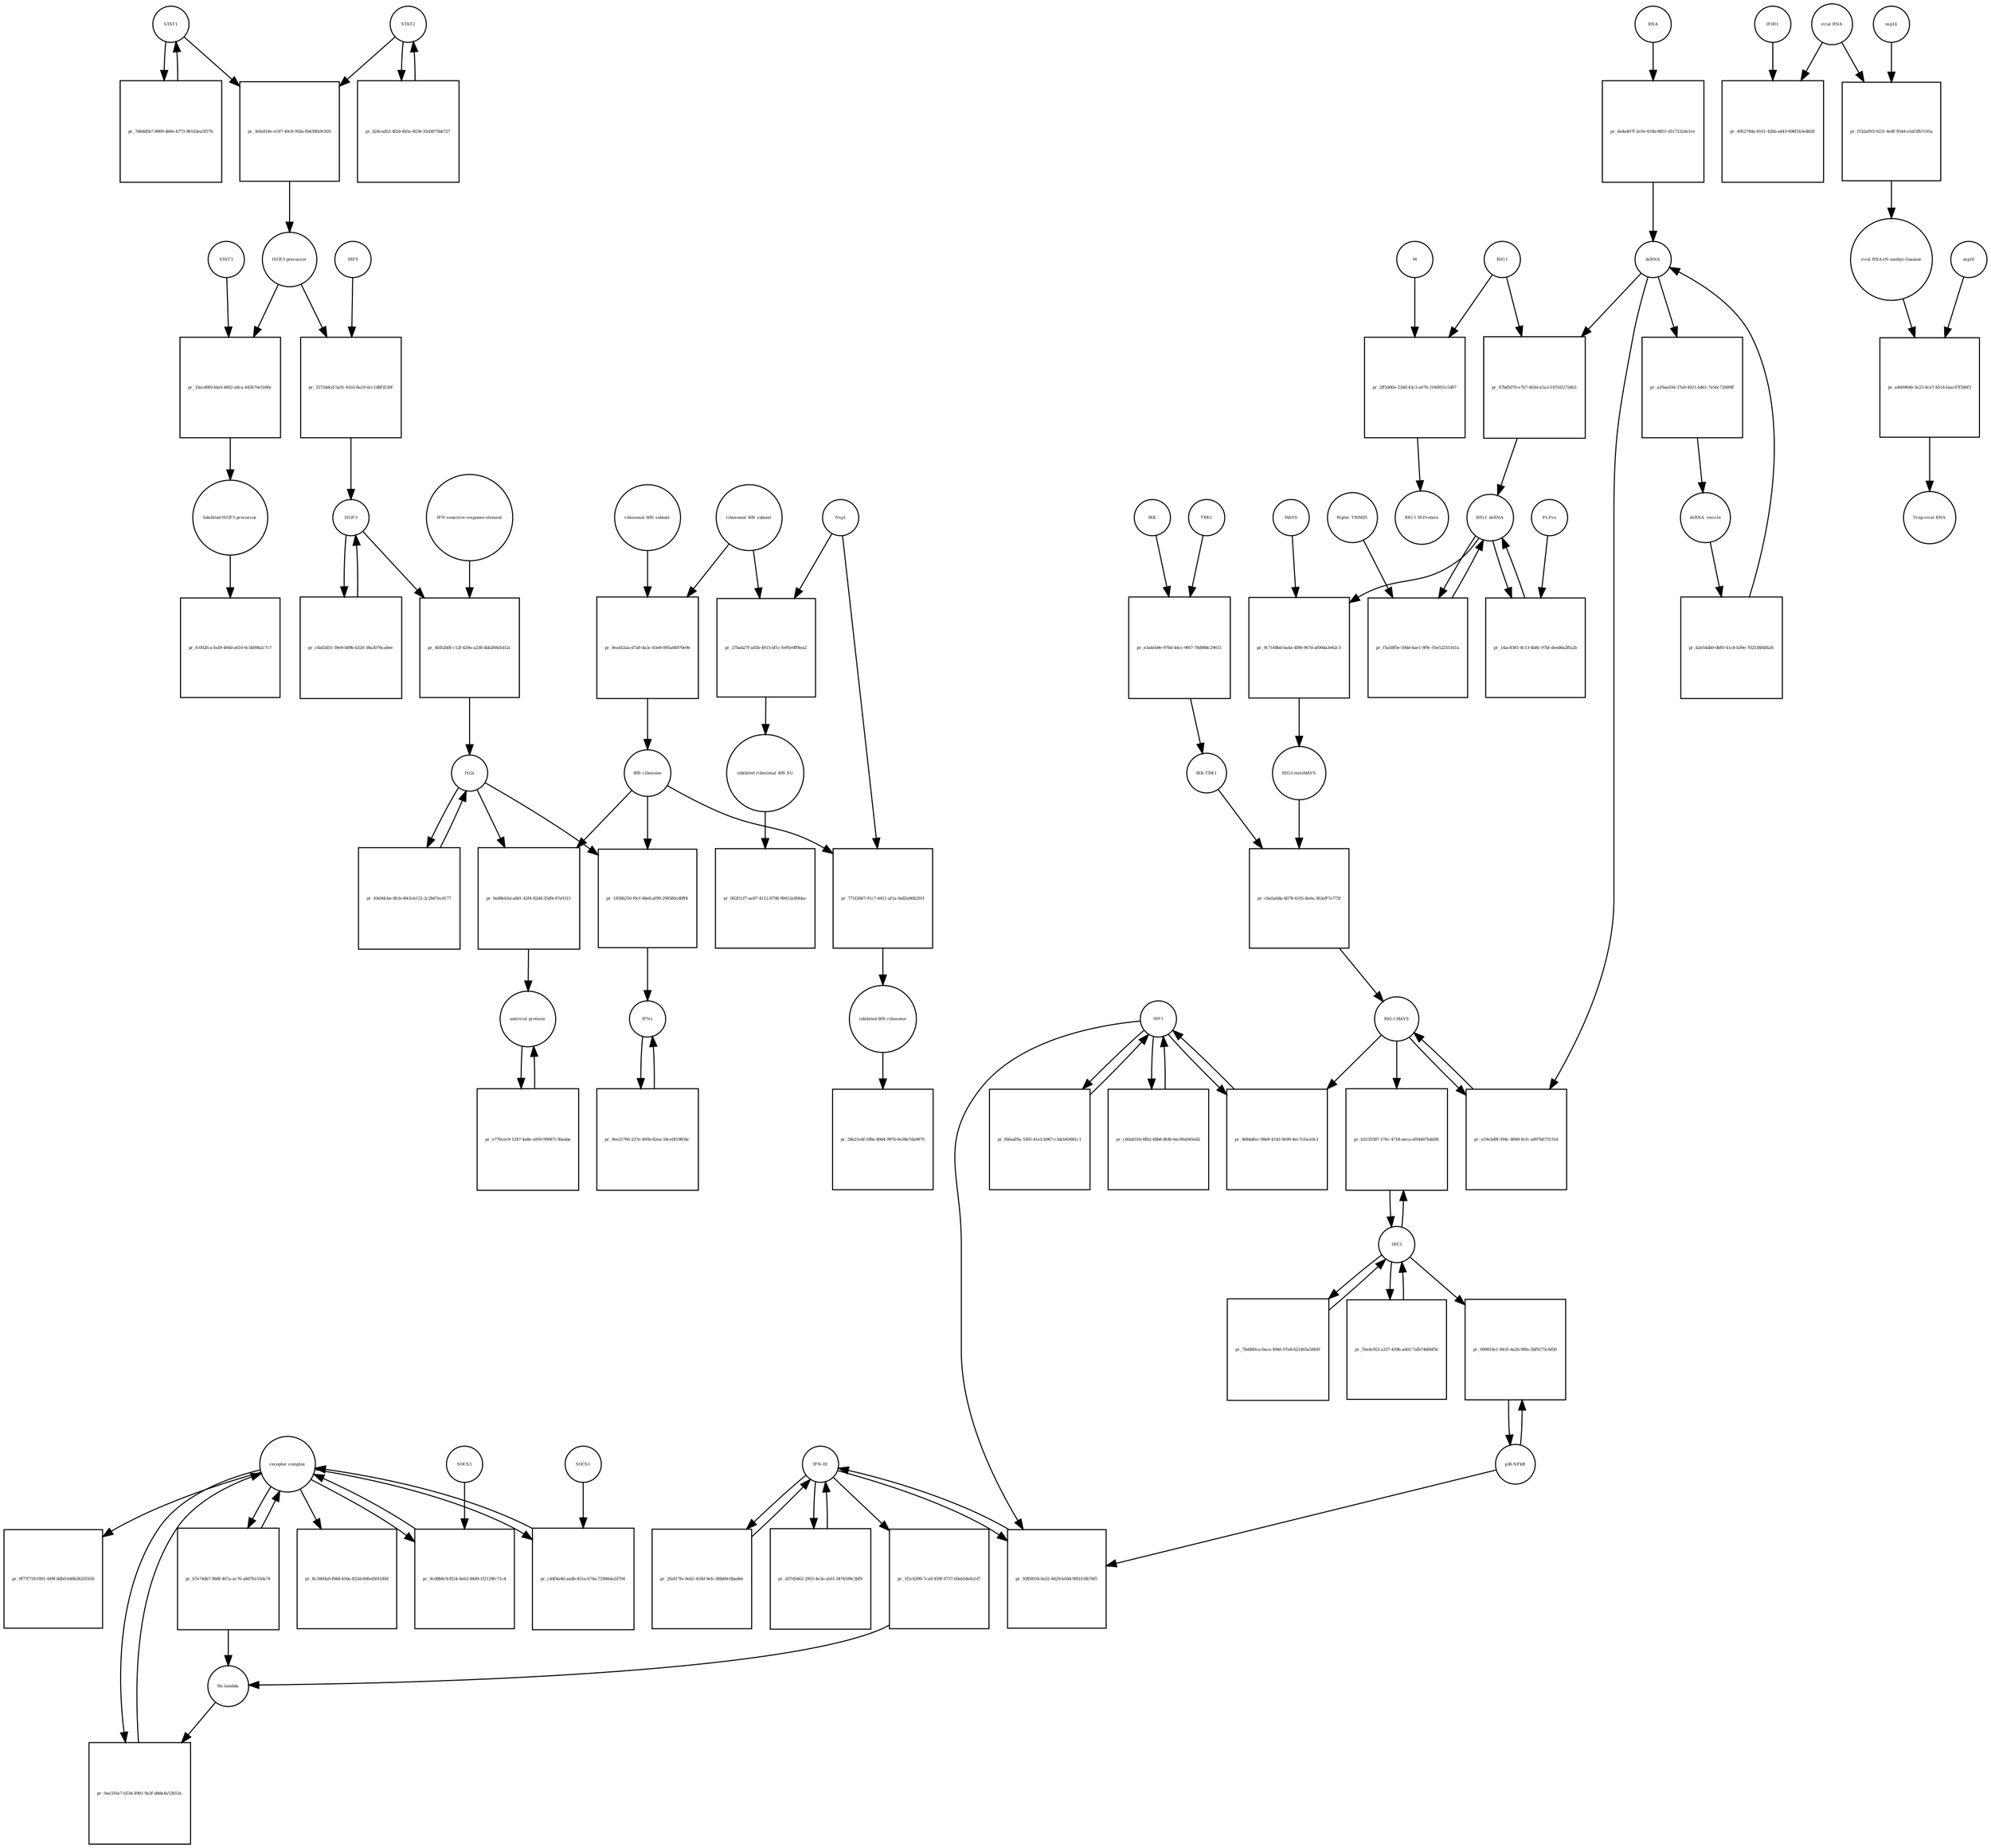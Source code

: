 strict digraph  {
STAT1 [annotation="", bipartite=0, cls=macromolecule, fontsize=4, label=STAT1, shape=circle];
"pr_3efa816e-e197-40c8-95da-fb439fa9c920" [annotation="", bipartite=1, cls=process, fontsize=4, label="pr_3efa816e-e197-40c8-95da-fb439fa9c920", shape=square];
STAT2 [annotation="", bipartite=0, cls=macromolecule, fontsize=4, label=STAT2, shape=circle];
"ISGF3 precursor" [annotation="", bipartite=0, cls=complex, fontsize=4, label="ISGF3 precursor", shape=circle];
"pr_7d6dd5b7-8869-4b0e-b773-861d3ea5f57b" [annotation="", bipartite=1, cls=process, fontsize=4, label="pr_7d6dd5b7-8869-4b0e-b773-861d3ea5f57b", shape=square];
"pr_d24cad52-4f2d-4b5a-8236-35d3875bb727" [annotation="", bipartite=1, cls=process, fontsize=4, label="pr_d24cad52-4f2d-4b5a-8236-35d3875bb727", shape=square];
"receptor complex" [annotation="", bipartite=0, cls=complex, fontsize=4, label="receptor complex", shape=circle];
"pr_0ae316a7-653d-49b1-9a3f-ddda4a53b52a" [annotation="", bipartite=1, cls=process, fontsize=4, label="pr_0ae316a7-653d-49b1-9a3f-ddda4a53b52a", shape=square];
"Ifn lambda" [annotation="", bipartite=0, cls=complex, fontsize=4, label="Ifn lambda", shape=circle];
"IFN-sensitive-response-element" [annotation="", bipartite=0, cls="nucleic acid feature", fontsize=4, label="IFN-sensitive-response-element", shape=circle];
"pr_4fd52b0f-c12f-429a-a238-4bb268d1d12c" [annotation="", bipartite=1, cls=process, fontsize=4, label="pr_4fd52b0f-c12f-429a-a238-4bb268d1d12c", shape=square];
ISGs [annotation="", bipartite=0, cls="nucleic acid feature", fontsize=4, label=ISGs, shape=circle];
ISGF3 [annotation="", bipartite=0, cls=complex, fontsize=4, label=ISGF3, shape=circle];
"pr_1858b250-f0cf-48e8-af99-298580cd0ff4" [annotation="", bipartite=1, cls=process, fontsize=4, label="pr_1858b250-f0cf-48e8-af99-298580cd0ff4", shape=square];
IFNs [annotation="", bipartite=0, cls=complex, fontsize=4, label=IFNs, shape=circle];
"80S ribosome" [annotation="", bipartite=0, cls=complex, fontsize=4, label="80S ribosome", shape=circle];
"pr_0e88eb5d-a8d1-42f4-82dd-35d9c47a9315" [annotation="", bipartite=1, cls=process, fontsize=4, label="pr_0e88eb5d-a8d1-42f4-82dd-35d9c47a9315", shape=square];
"antiviral proteins" [annotation="", bipartite=0, cls=complex, fontsize=4, label="antiviral proteins", shape=circle];
"pr_c8af2d51-39e8-489b-b320-38a3076ca6ee" [annotation="", bipartite=1, cls=process, fontsize=4, label="pr_c8af2d51-39e8-489b-b320-38a3076ca6ee", shape=square];
"pr_43e9dcbe-8fcb-49cb-b152-2c2b67ecd177" [annotation="", bipartite=1, cls=process, fontsize=4, label="pr_43e9dcbe-8fcb-49cb-b152-2c2b67ecd177", shape=square];
"pr_e770cec9-1247-4a8e-a959-99087c30aaba" [annotation="", bipartite=1, cls=process, fontsize=4, label="pr_e770cec9-1247-4a8e-a959-99087c30aaba", shape=square];
"viral RNA" [annotation="", bipartite=0, cls="nucleic acid feature", fontsize=4, label="viral RNA", shape=circle];
"pr_495278da-8101-42bb-a443-696f1b3e4628" [annotation="", bipartite=1, cls=process, fontsize=4, label="pr_495278da-8101-42bb-a443-696f1b3e4628", shape=square];
IFIH1 [annotation="", bipartite=0, cls=macromolecule, fontsize=4, label=IFIH1, shape=circle];
"pr_f332a093-0231-4e8f-9544-e5af3fb7c05a" [annotation="", bipartite=1, cls=process, fontsize=4, label="pr_f332a093-0231-4e8f-9544-e5af3fb7c05a", shape=square];
"viral RNA+N-methyl-Guanine" [annotation="", bipartite=0, cls="nucleic acid feature", fontsize=4, label="viral RNA+N-methyl-Guanine", shape=circle];
nsp14 [annotation=urn_miriam_ncbiprotein_YP_009725309, bipartite=0, cls=macromolecule, fontsize=4, label=nsp14, shape=circle];
"pr_e4609646-5e23-4ce7-b514-faac47f566f3" [annotation="", bipartite=1, cls=process, fontsize=4, label="pr_e4609646-5e23-4ce7-b514-faac47f566f3", shape=square];
"5'cap-viral-RNA" [annotation="", bipartite=0, cls="nucleic acid feature", fontsize=4, label="5'cap-viral-RNA", shape=circle];
nsp16 [annotation=urn_miriam_ncbiprotein_YP_009725311, bipartite=0, cls=macromolecule, fontsize=4, label=nsp16, shape=circle];
IKK [annotation="urn_miriam_uniprot_O14920|urn_miriam_uniprot_O15111", bipartite=0, cls=macromolecule, fontsize=4, label=IKK, shape=circle];
"pr_e3a4eb9e-978d-44cc-9f67-78d988c29615" [annotation="", bipartite=1, cls=process, fontsize=4, label="pr_e3a4eb9e-978d-44cc-9f67-78d988c29615", shape=square];
TBK1 [annotation=urn_miriam_uniprot_Q9UHD2, bipartite=0, cls=macromolecule, fontsize=4, label=TBK1, shape=circle];
"IKK-TBK1" [annotation="", bipartite=0, cls=complex, fontsize=4, label="IKK-TBK1", shape=circle];
IRF1 [annotation="", bipartite=0, cls=macromolecule, fontsize=4, label=IRF1, shape=circle];
"pr_4684dfec-08e8-4142-9e99-4ec7cface9c1" [annotation="", bipartite=1, cls=process, fontsize=4, label="pr_4684dfec-08e8-4142-9e99-4ec7cface9c1", shape=square];
"RIG-I-MAVS" [annotation="", bipartite=0, cls=complex, fontsize=4, label="RIG-I-MAVS", shape=circle];
"IFN-III" [annotation="", bipartite=0, cls=macromolecule, fontsize=4, label="IFN-III", shape=circle];
"pr_2fa817fe-9eb1-418d-9efc-88b00c0bad6e" [annotation="", bipartite=1, cls=process, fontsize=4, label="pr_2fa817fe-9eb1-418d-9efc-88b00c0bad6e", shape=square];
"pr_d37d5462-2955-4e3e-ab1f-3474599c3bf9" [annotation="", bipartite=1, cls=process, fontsize=4, label="pr_d37d5462-2955-4e3e-ab1f-3474599c3bf9", shape=square];
"pr_93ffd934-0a32-4629-b50d-9f81fc8b76f5" [annotation="", bipartite=1, cls=process, fontsize=4, label="pr_93ffd934-0a32-4629-b50d-9f81fc8b76f5", shape=square];
"p38-NFkB" [annotation="", bipartite=0, cls=complex, fontsize=4, label="p38-NFkB", shape=circle];
"pr_1f2cb399-7ca9-459f-9737-69ab54efa1d7" [annotation="", bipartite=1, cls=process, fontsize=4, label="pr_1f2cb399-7ca9-459f-9737-69ab54efa1d7", shape=square];
"RIG-I" [annotation=urn_miriam_uniprot_O95786, bipartite=0, cls=macromolecule, fontsize=4, label="RIG-I", shape=circle];
"pr_47bd5070-e7b7-463d-a5a3-01f502272463" [annotation="", bipartite=1, cls=process, fontsize=4, label="pr_47bd5070-e7b7-463d-a5a3-01f502272463", shape=square];
"RIG-I_dsRNA" [annotation="", bipartite=0, cls=complex, fontsize=4, label="RIG-I_dsRNA", shape=circle];
dsRNA [annotation="", bipartite=0, cls="nucleic acid feature", fontsize=4, label=dsRNA, shape=circle];
"RIG-I-mitoMAVS" [annotation="", bipartite=0, cls=complex, fontsize=4, label="RIG-I-mitoMAVS", shape=circle];
"pr_cba5a6da-6078-4105-8e0a-363eff7e775f" [annotation="", bipartite=1, cls=process, fontsize=4, label="pr_cba5a6da-6078-4105-8e0a-363eff7e775f", shape=square];
"pr_a29ae034-37a9-4921-b461-7e56c72b99ff" [annotation="", bipartite=1, cls=process, fontsize=4, label="pr_a29ae034-37a9-4921-b461-7e56c72b99ff", shape=square];
dsRNA_vesicle [annotation="", bipartite=0, cls="nucleic acid feature", fontsize=4, label=dsRNA_vesicle, shape=circle];
"pr_b2e54db0-0b85-41c8-b39e-702538b4fb26" [annotation="", bipartite=1, cls=process, fontsize=4, label="pr_b2e54db0-0b85-41c8-b39e-702538b4fb26", shape=square];
"pr_f66aaf9a-3305-41e2-b967-c3dcb65681c1" [annotation="", bipartite=1, cls=process, fontsize=4, label="pr_f66aaf9a-3305-41e2-b967-c3dcb65681c1", shape=square];
"pr_c60a831b-8fb2-48b8-8fd6-6ec00a945ed2" [annotation="", bipartite=1, cls=process, fontsize=4, label="pr_c60a831b-8fb2-48b8-8fd6-6ec00a945ed2", shape=square];
RNA [annotation="", bipartite=0, cls="nucleic acid feature", fontsize=4, label=RNA, shape=circle];
"pr_da4a407f-2e5e-410b-8851-d517232de1ce" [annotation="", bipartite=1, cls=process, fontsize=4, label="pr_da4a407f-2e5e-410b-8851-d517232de1ce", shape=square];
"ribosomal 60S subunit" [annotation="", bipartite=0, cls=complex, fontsize=4, label="ribosomal 60S subunit", shape=circle];
"pr_0ea452aa-d7a8-4a3c-83e8-095a04970e9e" [annotation="", bipartite=1, cls=process, fontsize=4, label="pr_0ea452aa-d7a8-4a3c-83e8-095a04970e9e", shape=square];
"ribosomal 40S subunit" [annotation="", bipartite=0, cls=complex, fontsize=4, label="ribosomal 40S subunit", shape=circle];
"pr_27bab27f-a83b-4915-bf1c-fe95e0ff8ea2" [annotation="", bipartite=1, cls=process, fontsize=4, label="pr_27bab27f-a83b-4915-bf1c-fe95e0ff8ea2", shape=square];
Nsp1 [annotation="urn_miriam_ncbiprotein_YP_009725297|urn_miriam_uniprot_P0C6X7", bipartite=0, cls=macromolecule, fontsize=4, label=Nsp1, shape=circle];
"inhibited ribosomal 40S SU" [annotation="urn_miriam_doi_10.1101%2F2020.05.18.102467", bipartite=0, cls=complex, fontsize=4, label="inhibited ribosomal 40S SU", shape=circle];
"pr_771f2667-91c7-4411-af1a-0a82e86b291f" [annotation="", bipartite=1, cls=process, fontsize=4, label="pr_771f2667-91c7-4411-af1a-0a82e86b291f", shape=square];
"inhibited 80S ribosome" [annotation="", bipartite=0, cls=complex, fontsize=4, label="inhibited 80S ribosome", shape=circle];
"pr_33ecd9f0-fda9-4802-a8ca-445b70e1b96c" [annotation="", bipartite=1, cls=process, fontsize=4, label="pr_33ecd9f0-fda9-4802-a8ca-445b70e1b96c", shape=square];
STAT3 [annotation="", bipartite=0, cls=macromolecule, fontsize=4, label=STAT3, shape=circle];
"Inhibited ISGF3 precursor" [annotation="", bipartite=0, cls=complex, fontsize=4, label="Inhibited ISGF3 precursor", shape=circle];
"pr_9ee21766-227e-495b-82ea-54ce0f19834c" [annotation="", bipartite=1, cls=process, fontsize=4, label="pr_9ee21766-227e-495b-82ea-54ce0f19834c", shape=square];
"pr_9cd8b8c9-f024-4eb3-84d9-1f2129fc71c4" [annotation="", bipartite=1, cls=process, fontsize=4, label="pr_9cd8b8c9-f024-4eb3-84d9-1f2129fc71c4", shape=square];
SOCS3 [annotation="", bipartite=0, cls=macromolecule, fontsize=4, label=SOCS3, shape=circle];
"pr_c44f4a4d-aadb-451a-b74a-72946de2d704" [annotation="", bipartite=1, cls=process, fontsize=4, label="pr_c44f4a4d-aadb-451a-b74a-72946de2d704", shape=square];
SOCS1 [annotation="", bipartite=0, cls=macromolecule, fontsize=4, label=SOCS1, shape=circle];
"pr_fc002fca-fa49-466d-a610-6c5b09b2c7c7" [annotation="", bipartite=1, cls=process, fontsize=4, label="pr_fc002fca-fa49-466d-a610-6c5b09b2c7c7", shape=square];
"pr_8c3069a0-f08d-450e-833d-60fed5f41d9d" [annotation="", bipartite=1, cls=process, fontsize=4, label="pr_8c3069a0-f08d-450e-833d-60fed5f41d9d", shape=square];
"pr_9f77f718-f491-449f-8db0-b48b36201b56" [annotation="", bipartite=1, cls=process, fontsize=4, label="pr_9f77f718-f491-449f-8db0-b48b36201b56", shape=square];
"pr_58a21e4f-fd9a-49d4-9976-6e38e7da9870" [annotation="", bipartite=1, cls=process, fontsize=4, label="pr_58a21e4f-fd9a-49d4-9976-6e38e7da9870", shape=square];
"pr_062f1cf7-ee87-4112-8798-99412a90fdac" [annotation="", bipartite=1, cls=process, fontsize=4, label="pr_062f1cf7-ee87-4112-8798-99412a90fdac", shape=square];
"pr_b7e74db7-9b8f-467a-ac76-a8d7b1550a74" [annotation="", bipartite=1, cls=process, fontsize=4, label="pr_b7e74db7-9b8f-467a-ac76-a8d7b1550a74", shape=square];
M [annotation=urn_miriam_uniprot_P0DTC5, bipartite=0, cls=macromolecule, fontsize=4, label=M, shape=circle];
"pr_2ff5d00e-23dd-43c3-a676-3146851c5d07" [annotation="", bipartite=1, cls=process, fontsize=4, label="pr_2ff5d00e-23dd-43c3-a676-3146851c5d07", shape=square];
"RIG-1 M-Protein" [annotation="", bipartite=0, cls=complex, fontsize=4, label="RIG-1 M-Protein", shape=circle];
"pr_9c7168bd-ba4a-4f86-967d-af00da3e62c3" [annotation="", bipartite=1, cls=process, fontsize=4, label="pr_9c7168bd-ba4a-4f86-967d-af00da3e62c3", shape=square];
MAVS [annotation=urn_miriam_uniprot_Q7Z434, bipartite=0, cls=macromolecule, fontsize=4, label=MAVS, shape=circle];
"pr_f5a58f5e-59dd-4ae1-9f9c-93e52255161a" [annotation="", bipartite=1, cls=process, fontsize=4, label="pr_f5a58f5e-59dd-4ae1-9f9c-93e52255161a", shape=square];
Riplet_TRIM25 [annotation="", bipartite=0, cls=complex, fontsize=4, label=Riplet_TRIM25, shape=circle];
"pr_14ac8381-8c13-4b8c-97bf-deed6a2ffa2b" [annotation="", bipartite=1, cls=process, fontsize=4, label="pr_14ac8381-8c13-4b8c-97bf-deed6a2ffa2b", shape=square];
PLPro [annotation="urn_miriam_uniprot_P0C6X7|urn_miriam_uniprot_P0C6U8", bipartite=0, cls=macromolecule, fontsize=4, label=PLPro, shape=circle];
IRF3 [annotation=urn_miriam_uniprot_Q14653, bipartite=0, cls=macromolecule, fontsize=4, label=IRF3, shape=circle];
"pr_b3135587-176c-4718-aeca-ef94407b4d38" [annotation="", bipartite=1, cls=process, fontsize=4, label="pr_b3135587-176c-4718-aeca-ef94407b4d38", shape=square];
"pr_7bdd80ca-0ace-4946-97e8-b21465a58fd9" [annotation="", bipartite=1, cls=process, fontsize=4, label="pr_7bdd80ca-0ace-4946-97e8-b21465a58fd9", shape=square];
"pr_59a4cf63-a337-429b-ad02-7afb74d6bf5b" [annotation="", bipartite=1, cls=process, fontsize=4, label="pr_59a4cf63-a337-429b-ad02-7afb74d6bf5b", shape=square];
"pr_a19e5d9f-394c-4849-8cfc-a897b673131d" [annotation="", bipartite=1, cls=process, fontsize=4, label="pr_a19e5d9f-394c-4849-8cfc-a897b673131d", shape=square];
"pr_099819e1-8416-4a2b-9f8a-5bf9275c8d56" [annotation="", bipartite=1, cls=process, fontsize=4, label="pr_099819e1-8416-4a2b-9f8a-5bf9275c8d56", shape=square];
"pr_3372ddcd-5a91-41b5-8a19-6cc1d8f3530f" [annotation="", bipartite=1, cls=process, fontsize=4, label="pr_3372ddcd-5a91-41b5-8a19-6cc1d8f3530f", shape=square];
IRF9 [annotation="", bipartite=0, cls=macromolecule, fontsize=4, label=IRF9, shape=circle];
STAT1 -> "pr_3efa816e-e197-40c8-95da-fb439fa9c920"  [annotation="", interaction_type=consumption];
STAT1 -> "pr_7d6dd5b7-8869-4b0e-b773-861d3ea5f57b"  [annotation="", interaction_type=consumption];
"pr_3efa816e-e197-40c8-95da-fb439fa9c920" -> "ISGF3 precursor"  [annotation="", interaction_type=production];
STAT2 -> "pr_3efa816e-e197-40c8-95da-fb439fa9c920"  [annotation="", interaction_type=consumption];
STAT2 -> "pr_d24cad52-4f2d-4b5a-8236-35d3875bb727"  [annotation="", interaction_type=consumption];
"ISGF3 precursor" -> "pr_33ecd9f0-fda9-4802-a8ca-445b70e1b96c"  [annotation="", interaction_type=consumption];
"ISGF3 precursor" -> "pr_3372ddcd-5a91-41b5-8a19-6cc1d8f3530f"  [annotation="", interaction_type=consumption];
"pr_7d6dd5b7-8869-4b0e-b773-861d3ea5f57b" -> STAT1  [annotation="", interaction_type=production];
"pr_d24cad52-4f2d-4b5a-8236-35d3875bb727" -> STAT2  [annotation="", interaction_type=production];
"receptor complex" -> "pr_0ae316a7-653d-49b1-9a3f-ddda4a53b52a"  [annotation="", interaction_type=consumption];
"receptor complex" -> "pr_9cd8b8c9-f024-4eb3-84d9-1f2129fc71c4"  [annotation="", interaction_type=consumption];
"receptor complex" -> "pr_c44f4a4d-aadb-451a-b74a-72946de2d704"  [annotation="", interaction_type=consumption];
"receptor complex" -> "pr_8c3069a0-f08d-450e-833d-60fed5f41d9d"  [annotation="", interaction_type=consumption];
"receptor complex" -> "pr_9f77f718-f491-449f-8db0-b48b36201b56"  [annotation="", interaction_type=consumption];
"receptor complex" -> "pr_b7e74db7-9b8f-467a-ac76-a8d7b1550a74"  [annotation="", interaction_type=consumption];
"pr_0ae316a7-653d-49b1-9a3f-ddda4a53b52a" -> "receptor complex"  [annotation="", interaction_type=production];
"Ifn lambda" -> "pr_0ae316a7-653d-49b1-9a3f-ddda4a53b52a"  [annotation="urn_miriam_doi_10.3791%2F53575", interaction_type=stimulation];
"IFN-sensitive-response-element" -> "pr_4fd52b0f-c12f-429a-a238-4bb268d1d12c"  [annotation="", interaction_type=consumption];
"pr_4fd52b0f-c12f-429a-a238-4bb268d1d12c" -> ISGs  [annotation="", interaction_type=production];
ISGs -> "pr_1858b250-f0cf-48e8-af99-298580cd0ff4"  [annotation="", interaction_type=consumption];
ISGs -> "pr_0e88eb5d-a8d1-42f4-82dd-35d9c47a9315"  [annotation="", interaction_type=consumption];
ISGs -> "pr_43e9dcbe-8fcb-49cb-b152-2c2b67ecd177"  [annotation="", interaction_type=consumption];
ISGF3 -> "pr_4fd52b0f-c12f-429a-a238-4bb268d1d12c"  [annotation=urn_miriam_pubmed_30936491, interaction_type="necessary stimulation"];
ISGF3 -> "pr_c8af2d51-39e8-489b-b320-38a3076ca6ee"  [annotation="", interaction_type=consumption];
"pr_1858b250-f0cf-48e8-af99-298580cd0ff4" -> IFNs  [annotation="", interaction_type=production];
IFNs -> "pr_9ee21766-227e-495b-82ea-54ce0f19834c"  [annotation="", interaction_type=consumption];
"80S ribosome" -> "pr_1858b250-f0cf-48e8-af99-298580cd0ff4"  [annotation=urn_miriam_pubmed_30936491, interaction_type=catalysis];
"80S ribosome" -> "pr_0e88eb5d-a8d1-42f4-82dd-35d9c47a9315"  [annotation=urn_miriam_pubmed_30936491, interaction_type=catalysis];
"80S ribosome" -> "pr_771f2667-91c7-4411-af1a-0a82e86b291f"  [annotation="", interaction_type=consumption];
"pr_0e88eb5d-a8d1-42f4-82dd-35d9c47a9315" -> "antiviral proteins"  [annotation="", interaction_type=production];
"antiviral proteins" -> "pr_e770cec9-1247-4a8e-a959-99087c30aaba"  [annotation="", interaction_type=consumption];
"pr_c8af2d51-39e8-489b-b320-38a3076ca6ee" -> ISGF3  [annotation="", interaction_type=production];
"pr_43e9dcbe-8fcb-49cb-b152-2c2b67ecd177" -> ISGs  [annotation="", interaction_type=production];
"pr_e770cec9-1247-4a8e-a959-99087c30aaba" -> "antiviral proteins"  [annotation="", interaction_type=production];
"viral RNA" -> "pr_495278da-8101-42bb-a443-696f1b3e4628"  [annotation="", interaction_type=consumption];
"viral RNA" -> "pr_f332a093-0231-4e8f-9544-e5af3fb7c05a"  [annotation="", interaction_type=consumption];
IFIH1 -> "pr_495278da-8101-42bb-a443-696f1b3e4628"  [annotation="urn_miriam_doi_10.1016%2Fj.chom.2020.05.008", interaction_type=catalysis];
"pr_f332a093-0231-4e8f-9544-e5af3fb7c05a" -> "viral RNA+N-methyl-Guanine"  [annotation="", interaction_type=production];
"viral RNA+N-methyl-Guanine" -> "pr_e4609646-5e23-4ce7-b514-faac47f566f3"  [annotation="", interaction_type=consumption];
nsp14 -> "pr_f332a093-0231-4e8f-9544-e5af3fb7c05a"  [annotation="urn_miriam_doi_10.1016%2Fj.chom.2020.05.008", interaction_type=catalysis];
"pr_e4609646-5e23-4ce7-b514-faac47f566f3" -> "5'cap-viral-RNA"  [annotation="", interaction_type=production];
nsp16 -> "pr_e4609646-5e23-4ce7-b514-faac47f566f3"  [annotation="urn_miriam_doi_10.1016%2Fj.chom.2020.05.008", interaction_type=catalysis];
IKK -> "pr_e3a4eb9e-978d-44cc-9f67-78d988c29615"  [annotation="", interaction_type=consumption];
"pr_e3a4eb9e-978d-44cc-9f67-78d988c29615" -> "IKK-TBK1"  [annotation="", interaction_type=production];
TBK1 -> "pr_e3a4eb9e-978d-44cc-9f67-78d988c29615"  [annotation="", interaction_type=consumption];
"IKK-TBK1" -> "pr_cba5a6da-6078-4105-8e0a-363eff7e775f"  [annotation="", interaction_type=consumption];
IRF1 -> "pr_4684dfec-08e8-4142-9e99-4ec7cface9c1"  [annotation="", interaction_type=consumption];
IRF1 -> "pr_93ffd934-0a32-4629-b50d-9f81fc8b76f5"  [annotation="", interaction_type=stimulation];
IRF1 -> "pr_f66aaf9a-3305-41e2-b967-c3dcb65681c1"  [annotation="", interaction_type=consumption];
IRF1 -> "pr_c60a831b-8fb2-48b8-8fd6-6ec00a945ed2"  [annotation="", interaction_type=consumption];
"pr_4684dfec-08e8-4142-9e99-4ec7cface9c1" -> IRF1  [annotation="", interaction_type=production];
"RIG-I-MAVS" -> "pr_4684dfec-08e8-4142-9e99-4ec7cface9c1"  [annotation=urn_miriam_pubmed_25045870, interaction_type=catalysis];
"RIG-I-MAVS" -> "pr_b3135587-176c-4718-aeca-ef94407b4d38"  [annotation=urn_miriam_pubmed_25636800, interaction_type=stimulation];
"RIG-I-MAVS" -> "pr_a19e5d9f-394c-4849-8cfc-a897b673131d"  [annotation="", interaction_type=consumption];
"IFN-III" -> "pr_2fa817fe-9eb1-418d-9efc-88b00c0bad6e"  [annotation="", interaction_type=consumption];
"IFN-III" -> "pr_d37d5462-2955-4e3e-ab1f-3474599c3bf9"  [annotation="", interaction_type=consumption];
"IFN-III" -> "pr_93ffd934-0a32-4629-b50d-9f81fc8b76f5"  [annotation="", interaction_type=consumption];
"IFN-III" -> "pr_1f2cb399-7ca9-459f-9737-69ab54efa1d7"  [annotation="", interaction_type=consumption];
"pr_2fa817fe-9eb1-418d-9efc-88b00c0bad6e" -> "IFN-III"  [annotation="", interaction_type=production];
"pr_d37d5462-2955-4e3e-ab1f-3474599c3bf9" -> "IFN-III"  [annotation="", interaction_type=production];
"pr_93ffd934-0a32-4629-b50d-9f81fc8b76f5" -> "IFN-III"  [annotation="", interaction_type=production];
"p38-NFkB" -> "pr_93ffd934-0a32-4629-b50d-9f81fc8b76f5"  [annotation="", interaction_type=stimulation];
"p38-NFkB" -> "pr_099819e1-8416-4a2b-9f8a-5bf9275c8d56"  [annotation="", interaction_type=consumption];
"pr_1f2cb399-7ca9-459f-9737-69ab54efa1d7" -> "Ifn lambda"  [annotation="", interaction_type=production];
"RIG-I" -> "pr_47bd5070-e7b7-463d-a5a3-01f502272463"  [annotation="", interaction_type=consumption];
"RIG-I" -> "pr_2ff5d00e-23dd-43c3-a676-3146851c5d07"  [annotation="", interaction_type=consumption];
"pr_47bd5070-e7b7-463d-a5a3-01f502272463" -> "RIG-I_dsRNA"  [annotation="", interaction_type=production];
"RIG-I_dsRNA" -> "pr_9c7168bd-ba4a-4f86-967d-af00da3e62c3"  [annotation="", interaction_type=consumption];
"RIG-I_dsRNA" -> "pr_f5a58f5e-59dd-4ae1-9f9c-93e52255161a"  [annotation="", interaction_type=consumption];
"RIG-I_dsRNA" -> "pr_14ac8381-8c13-4b8c-97bf-deed6a2ffa2b"  [annotation="", interaction_type=consumption];
dsRNA -> "pr_47bd5070-e7b7-463d-a5a3-01f502272463"  [annotation=urn_miriam_pubmed_25045870, interaction_type="necessary stimulation"];
dsRNA -> "pr_a29ae034-37a9-4921-b461-7e56c72b99ff"  [annotation="", interaction_type=consumption];
dsRNA -> "pr_a19e5d9f-394c-4849-8cfc-a897b673131d"  [annotation=urn_miriam_pubmed_25636800, interaction_type="necessary stimulation"];
"RIG-I-mitoMAVS" -> "pr_cba5a6da-6078-4105-8e0a-363eff7e775f"  [annotation="", interaction_type=consumption];
"pr_cba5a6da-6078-4105-8e0a-363eff7e775f" -> "RIG-I-MAVS"  [annotation="", interaction_type=production];
"pr_a29ae034-37a9-4921-b461-7e56c72b99ff" -> dsRNA_vesicle  [annotation="", interaction_type=production];
dsRNA_vesicle -> "pr_b2e54db0-0b85-41c8-b39e-702538b4fb26"  [annotation="", interaction_type=consumption];
"pr_b2e54db0-0b85-41c8-b39e-702538b4fb26" -> dsRNA  [annotation="", interaction_type=production];
"pr_f66aaf9a-3305-41e2-b967-c3dcb65681c1" -> IRF1  [annotation="", interaction_type=production];
"pr_c60a831b-8fb2-48b8-8fd6-6ec00a945ed2" -> IRF1  [annotation="", interaction_type=production];
RNA -> "pr_da4a407f-2e5e-410b-8851-d517232de1ce"  [annotation="", interaction_type=consumption];
"pr_da4a407f-2e5e-410b-8851-d517232de1ce" -> dsRNA  [annotation="", interaction_type=production];
"ribosomal 60S subunit" -> "pr_0ea452aa-d7a8-4a3c-83e8-095a04970e9e"  [annotation="", interaction_type=consumption];
"pr_0ea452aa-d7a8-4a3c-83e8-095a04970e9e" -> "80S ribosome"  [annotation="", interaction_type=production];
"ribosomal 40S subunit" -> "pr_0ea452aa-d7a8-4a3c-83e8-095a04970e9e"  [annotation="", interaction_type=consumption];
"ribosomal 40S subunit" -> "pr_27bab27f-a83b-4915-bf1c-fe95e0ff8ea2"  [annotation="", interaction_type=consumption];
"pr_27bab27f-a83b-4915-bf1c-fe95e0ff8ea2" -> "inhibited ribosomal 40S SU"  [annotation="", interaction_type=production];
Nsp1 -> "pr_27bab27f-a83b-4915-bf1c-fe95e0ff8ea2"  [annotation="", interaction_type=consumption];
Nsp1 -> "pr_771f2667-91c7-4411-af1a-0a82e86b291f"  [annotation="", interaction_type=consumption];
"inhibited ribosomal 40S SU" -> "pr_062f1cf7-ee87-4112-8798-99412a90fdac"  [annotation="", interaction_type=consumption];
"pr_771f2667-91c7-4411-af1a-0a82e86b291f" -> "inhibited 80S ribosome"  [annotation="", interaction_type=production];
"inhibited 80S ribosome" -> "pr_58a21e4f-fd9a-49d4-9976-6e38e7da9870"  [annotation="", interaction_type=consumption];
"pr_33ecd9f0-fda9-4802-a8ca-445b70e1b96c" -> "Inhibited ISGF3 precursor"  [annotation="", interaction_type=production];
STAT3 -> "pr_33ecd9f0-fda9-4802-a8ca-445b70e1b96c"  [annotation="", interaction_type=consumption];
"Inhibited ISGF3 precursor" -> "pr_fc002fca-fa49-466d-a610-6c5b09b2c7c7"  [annotation="", interaction_type=consumption];
"pr_9ee21766-227e-495b-82ea-54ce0f19834c" -> IFNs  [annotation="", interaction_type=production];
"pr_9cd8b8c9-f024-4eb3-84d9-1f2129fc71c4" -> "receptor complex"  [annotation="", interaction_type=production];
SOCS3 -> "pr_9cd8b8c9-f024-4eb3-84d9-1f2129fc71c4"  [annotation="", interaction_type=consumption];
"pr_c44f4a4d-aadb-451a-b74a-72946de2d704" -> "receptor complex"  [annotation="", interaction_type=production];
SOCS1 -> "pr_c44f4a4d-aadb-451a-b74a-72946de2d704"  [annotation="", interaction_type=consumption];
"pr_b7e74db7-9b8f-467a-ac76-a8d7b1550a74" -> "Ifn lambda"  [annotation="", interaction_type=production];
"pr_b7e74db7-9b8f-467a-ac76-a8d7b1550a74" -> "receptor complex"  [annotation="", interaction_type=production];
M -> "pr_2ff5d00e-23dd-43c3-a676-3146851c5d07"  [annotation="", interaction_type=consumption];
"pr_2ff5d00e-23dd-43c3-a676-3146851c5d07" -> "RIG-1 M-Protein"  [annotation="", interaction_type=production];
"pr_9c7168bd-ba4a-4f86-967d-af00da3e62c3" -> "RIG-I-mitoMAVS"  [annotation="", interaction_type=production];
MAVS -> "pr_9c7168bd-ba4a-4f86-967d-af00da3e62c3"  [annotation="", interaction_type=consumption];
"pr_f5a58f5e-59dd-4ae1-9f9c-93e52255161a" -> "RIG-I_dsRNA"  [annotation="", interaction_type=production];
Riplet_TRIM25 -> "pr_f5a58f5e-59dd-4ae1-9f9c-93e52255161a"  [annotation=urn_miriam_pubmed_22390971, interaction_type=catalysis];
"pr_14ac8381-8c13-4b8c-97bf-deed6a2ffa2b" -> "RIG-I_dsRNA"  [annotation="", interaction_type=production];
PLPro -> "pr_14ac8381-8c13-4b8c-97bf-deed6a2ffa2b"  [annotation=urn_miriam_pubmed_25554382, interaction_type=catalysis];
IRF3 -> "pr_b3135587-176c-4718-aeca-ef94407b4d38"  [annotation="", interaction_type=consumption];
IRF3 -> "pr_7bdd80ca-0ace-4946-97e8-b21465a58fd9"  [annotation="", interaction_type=consumption];
IRF3 -> "pr_59a4cf63-a337-429b-ad02-7afb74d6bf5b"  [annotation="", interaction_type=consumption];
IRF3 -> "pr_099819e1-8416-4a2b-9f8a-5bf9275c8d56"  [annotation="", interaction_type=consumption];
"pr_b3135587-176c-4718-aeca-ef94407b4d38" -> IRF3  [annotation="", interaction_type=production];
"pr_7bdd80ca-0ace-4946-97e8-b21465a58fd9" -> IRF3  [annotation="", interaction_type=production];
"pr_59a4cf63-a337-429b-ad02-7afb74d6bf5b" -> IRF3  [annotation="", interaction_type=production];
"pr_a19e5d9f-394c-4849-8cfc-a897b673131d" -> "RIG-I-MAVS"  [annotation="", interaction_type=production];
"pr_099819e1-8416-4a2b-9f8a-5bf9275c8d56" -> "p38-NFkB"  [annotation="", interaction_type=production];
"pr_3372ddcd-5a91-41b5-8a19-6cc1d8f3530f" -> ISGF3  [annotation="", interaction_type=production];
IRF9 -> "pr_3372ddcd-5a91-41b5-8a19-6cc1d8f3530f"  [annotation="", interaction_type=consumption];
}
